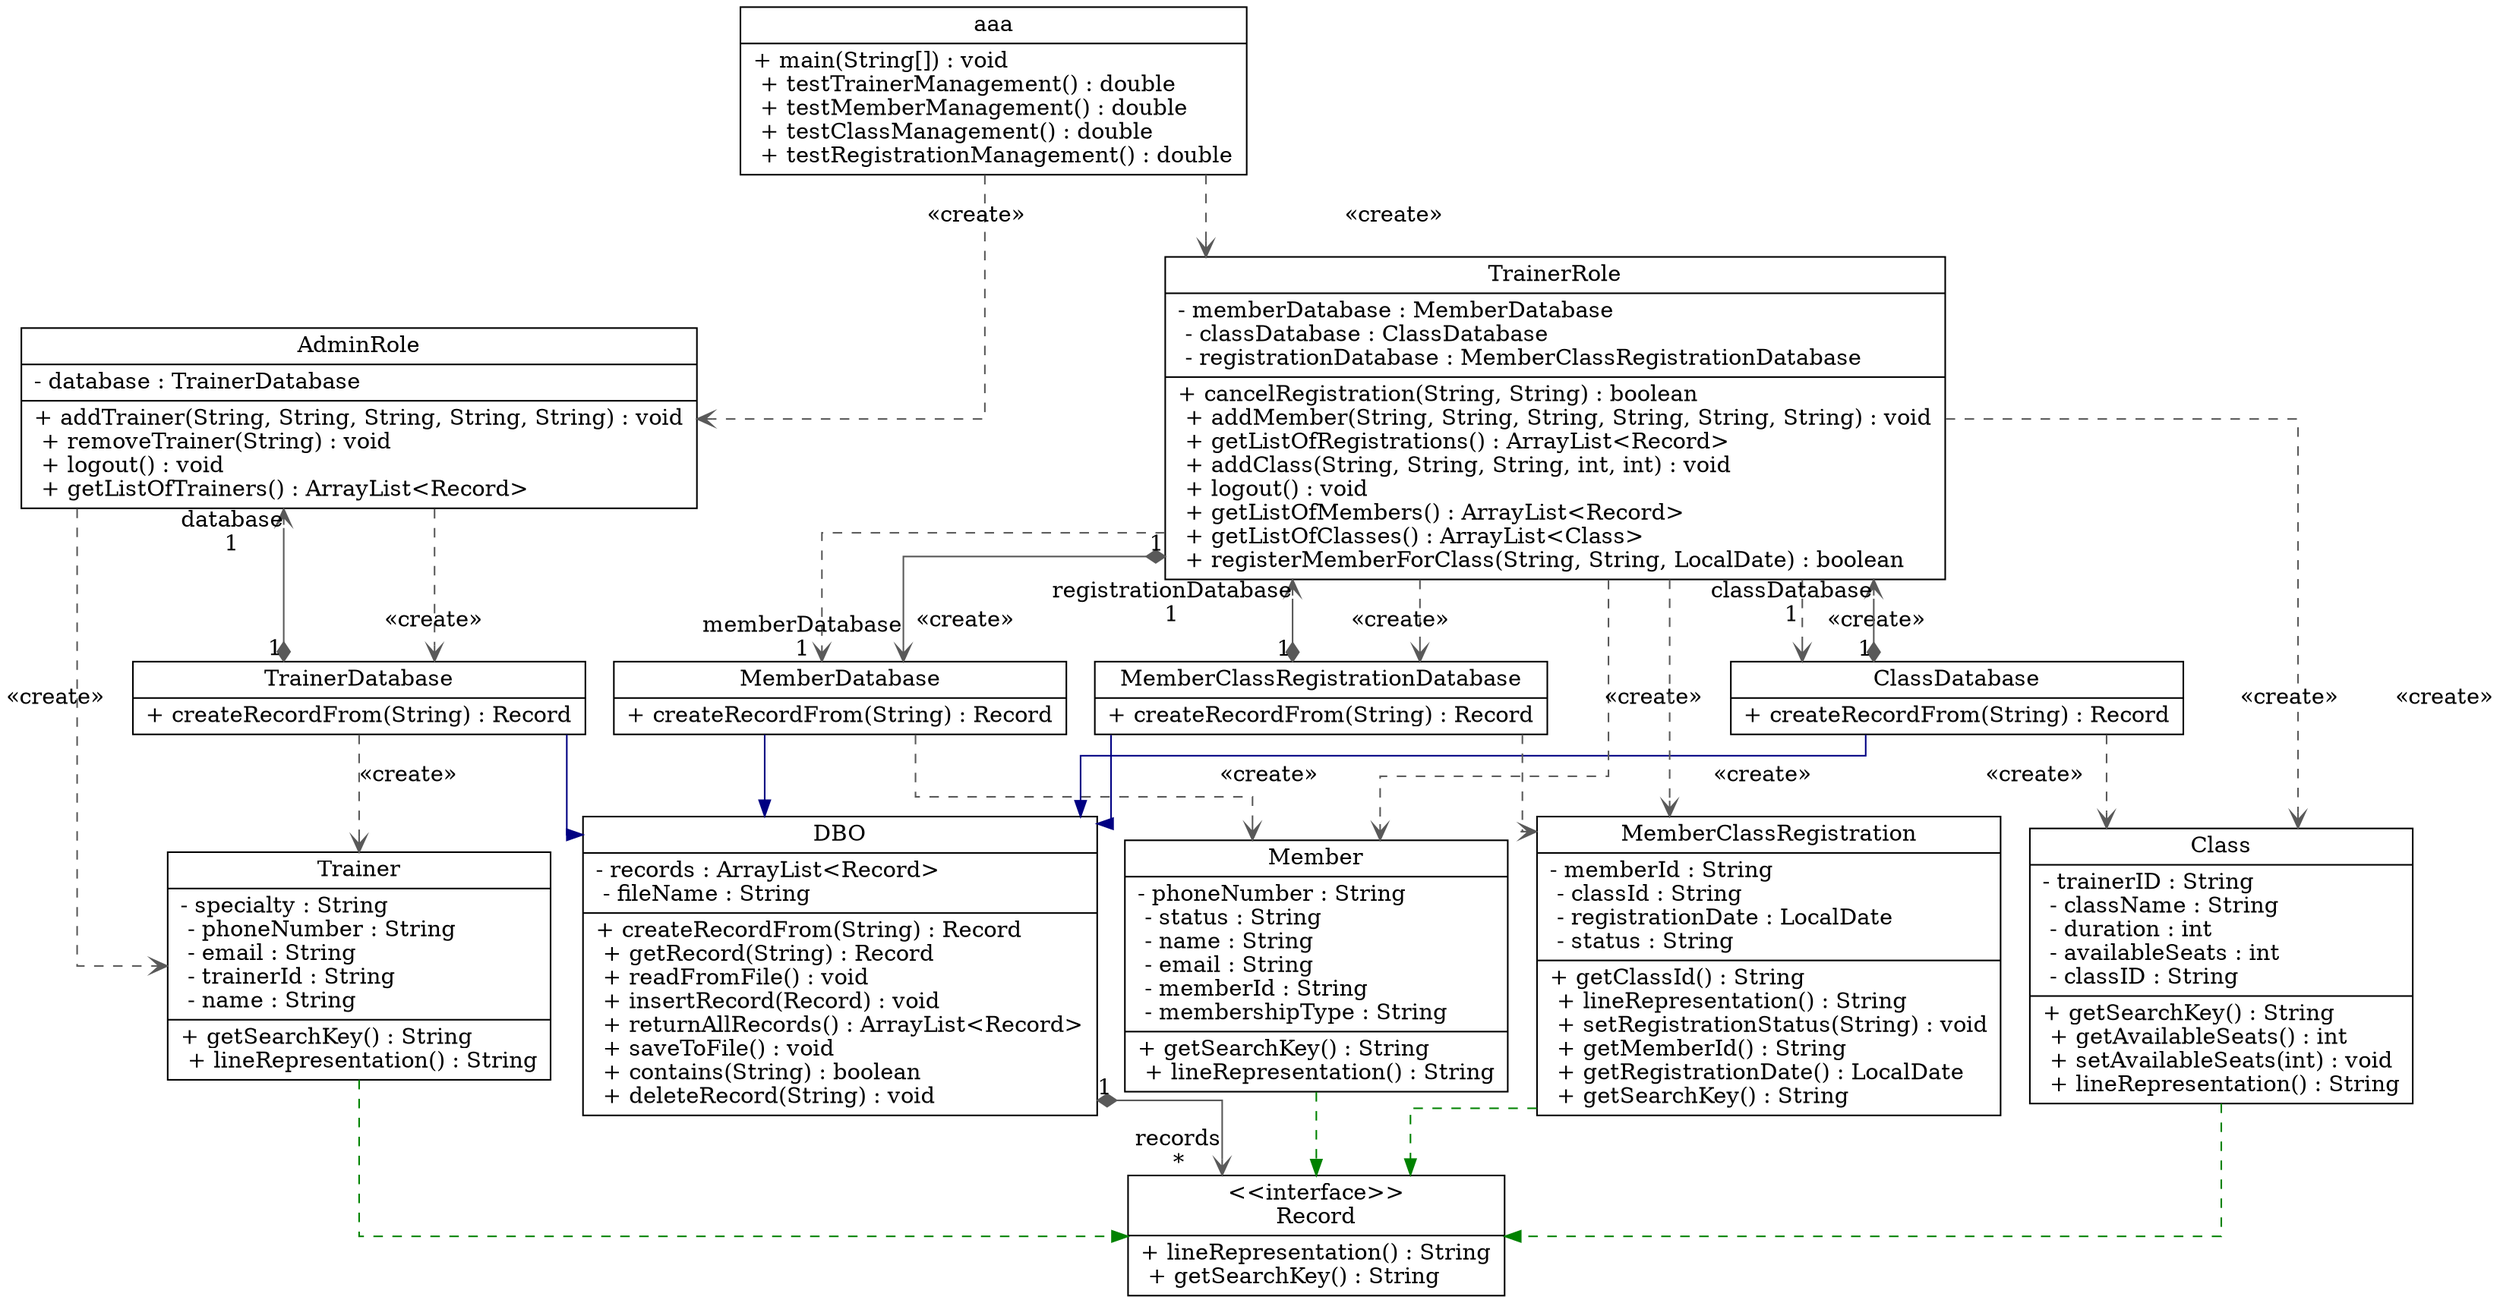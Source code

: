 digraph "src" {

splines  = ortho;
fontname = "Inconsolata";

node [colorscheme = ylgnbu4];
edge [colorscheme = dark28, dir = both];

AdminRole                       [shape = record, label = "{ AdminRole | - database : TrainerDatabase\l|+ addTrainer(String, String, String, String, String) : void\l + removeTrainer(String) : void\l + logout() : void\l + getListOfTrainers() : ArrayList\<Record\>\l }"];
Class                           [shape = record, label = "{ Class | - trainerID : String\l - className : String\l - duration : int\l - availableSeats : int\l - classID : String\l|+ getSearchKey() : String\l + getAvailableSeats() : int\l + setAvailableSeats(int) : void\l + lineRepresentation() : String\l }"];
ClassDatabase                   [shape = record, label = "{ ClassDatabase | + createRecordFrom(String) : Record\l }"];
DBO                             [shape = record, label = "{ DBO | - records : ArrayList\<Record\>\l - fileName : String\l|+ createRecordFrom(String) : Record\l + getRecord(String) : Record\l + readFromFile() : void\l + insertRecord(Record) : void\l + returnAllRecords() : ArrayList\<Record\>\l + saveToFile() : void\l + contains(String) : boolean\l + deleteRecord(String) : void\l }"];
Member                          [shape = record, label = "{ Member | - phoneNumber : String\l - status : String\l - name : String\l - email : String\l - memberId : String\l - membershipType : String\l|+ getSearchKey() : String\l + lineRepresentation() : String\l }"];
MemberClassRegistration         [shape = record, label = "{ MemberClassRegistration | - memberId : String\l - classId : String\l - registrationDate : LocalDate\l - status : String\l|+ getClassId() : String\l + lineRepresentation() : String\l + setRegistrationStatus(String) : void\l + getMemberId() : String\l + getRegistrationDate() : LocalDate\l + getSearchKey() : String\l }"];
MemberClassRegistrationDatabase [shape = record, label = "{ MemberClassRegistrationDatabase | + createRecordFrom(String) : Record\l }"];
MemberDatabase                  [shape = record, label = "{ MemberDatabase | + createRecordFrom(String) : Record\l }"];
Record                          [shape = record, label = "{ \<\<interface\>\>\nRecord | + lineRepresentation() : String\l + getSearchKey() : String\l }"];
Trainer                         [shape = record, label = "{ Trainer | - specialty : String\l - phoneNumber : String\l - email : String\l - trainerId : String\l - name : String\l|+ getSearchKey() : String\l + lineRepresentation() : String\l }"];
TrainerDatabase                 [shape = record, label = "{ TrainerDatabase | + createRecordFrom(String) : Record\l }"];
TrainerRole                     [shape = record, label = "{ TrainerRole | - memberDatabase : MemberDatabase\l - classDatabase : ClassDatabase\l - registrationDatabase : MemberClassRegistrationDatabase\l|+ cancelRegistration(String, String) : boolean\l + addMember(String, String, String, String, String, String) : void\l + getListOfRegistrations() : ArrayList\<Record\>\l + addClass(String, String, String, int, int) : void\l + logout() : void\l + getListOfMembers() : ArrayList\<Record\>\l + getListOfClasses() : ArrayList\<Class\>\l + registerMemberForClass(String, String, LocalDate) : boolean\l }"];
aaa                             [shape = record, label = "{ aaa | + main(String[]) : void\l + testTrainerManagement() : double\l + testMemberManagement() : double\l + testClassManagement() : double\l + testRegistrationManagement() : double\l }"];

AdminRole                       -> Trainer                         [color = "#595959", style = dashed, arrowtail = none    , arrowhead = vee     , taillabel = "", label = "«create»", headlabel = ""];
AdminRole                       -> TrainerDatabase                 [color = "#595959", style = solid , arrowtail = diamond , arrowhead = vee     , taillabel = "1", label = "", headlabel = "database\n1"];
AdminRole                       -> TrainerDatabase                 [color = "#595959", style = dashed, arrowtail = none    , arrowhead = vee     , taillabel = "", label = "«create»", headlabel = ""];
Class                           -> Record                          [color = "#008200", style = dashed, arrowtail = none    , arrowhead = normal  , taillabel = "", label = "", headlabel = ""];
ClassDatabase                   -> Class                           [color = "#595959", style = dashed, arrowtail = none    , arrowhead = vee     , taillabel = "", label = "«create»", headlabel = ""];
ClassDatabase                   -> DBO                             [color = "#000082", style = solid , arrowtail = none    , arrowhead = normal  , taillabel = "", label = "", headlabel = ""];
DBO                             -> Record                          [color = "#595959", style = solid , arrowtail = diamond , arrowhead = vee     , taillabel = "1", label = "", headlabel = "records\n*"];
Member                          -> Record                          [color = "#008200", style = dashed, arrowtail = none    , arrowhead = normal  , taillabel = "", label = "", headlabel = ""];
MemberClassRegistration         -> Record                          [color = "#008200", style = dashed, arrowtail = none    , arrowhead = normal  , taillabel = "", label = "", headlabel = ""];
MemberClassRegistrationDatabase -> DBO                             [color = "#000082", style = solid , arrowtail = none    , arrowhead = normal  , taillabel = "", label = "", headlabel = ""];
MemberClassRegistrationDatabase -> MemberClassRegistration         [color = "#595959", style = dashed, arrowtail = none    , arrowhead = vee     , taillabel = "", label = "«create»", headlabel = ""];
MemberDatabase                  -> DBO                             [color = "#000082", style = solid , arrowtail = none    , arrowhead = normal  , taillabel = "", label = "", headlabel = ""];
MemberDatabase                  -> Member                          [color = "#595959", style = dashed, arrowtail = none    , arrowhead = vee     , taillabel = "", label = "«create»", headlabel = ""];
Trainer                         -> Record                          [color = "#008200", style = dashed, arrowtail = none    , arrowhead = normal  , taillabel = "", label = "", headlabel = ""];
TrainerDatabase                 -> DBO                             [color = "#000082", style = solid , arrowtail = none    , arrowhead = normal  , taillabel = "", label = "", headlabel = ""];
TrainerDatabase                 -> Trainer                         [color = "#595959", style = dashed, arrowtail = none    , arrowhead = vee     , taillabel = "", label = "«create»", headlabel = ""];
TrainerRole                     -> Class                           [color = "#595959", style = dashed, arrowtail = none    , arrowhead = vee     , taillabel = "", label = "«create»", headlabel = ""];
TrainerRole                     -> ClassDatabase                   [color = "#595959", style = dashed, arrowtail = none    , arrowhead = vee     , taillabel = "", label = "«create»", headlabel = ""];
TrainerRole                     -> ClassDatabase                   [color = "#595959", style = solid , arrowtail = diamond , arrowhead = vee     , taillabel = "1", label = "", headlabel = "classDatabase\n1"];
TrainerRole                     -> Member                          [color = "#595959", style = dashed, arrowtail = none    , arrowhead = vee     , taillabel = "", label = "«create»", headlabel = ""];
TrainerRole                     -> MemberClassRegistration         [color = "#595959", style = dashed, arrowtail = none    , arrowhead = vee     , taillabel = "", label = "«create»", headlabel = ""];
TrainerRole                     -> MemberClassRegistrationDatabase [color = "#595959", style = solid , arrowtail = diamond , arrowhead = vee     , taillabel = "1", label = "", headlabel = "registrationDatabase\n1"];
TrainerRole                     -> MemberClassRegistrationDatabase [color = "#595959", style = dashed, arrowtail = none    , arrowhead = vee     , taillabel = "", label = "«create»", headlabel = ""];
TrainerRole                     -> MemberDatabase                  [color = "#595959", style = dashed, arrowtail = none    , arrowhead = vee     , taillabel = "", label = "«create»", headlabel = ""];
TrainerRole                     -> MemberDatabase                  [color = "#595959", style = solid , arrowtail = diamond , arrowhead = vee     , taillabel = "1", label = "", headlabel = "memberDatabase\n1"];
aaa                             -> AdminRole                       [color = "#595959", style = dashed, arrowtail = none    , arrowhead = vee     , taillabel = "", label = "«create»", headlabel = ""];
aaa                             -> TrainerRole                     [color = "#595959", style = dashed, arrowtail = none    , arrowhead = vee     , taillabel = "", label = "«create»", headlabel = ""];

}
